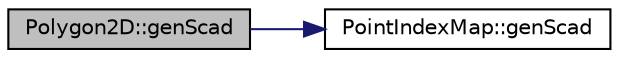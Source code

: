 digraph "Polygon2D::genScad"
{
  edge [fontname="Helvetica",fontsize="10",labelfontname="Helvetica",labelfontsize="10"];
  node [fontname="Helvetica",fontsize="10",shape=record];
  rankdir="LR";
  Node6 [label="Polygon2D::genScad",height=0.2,width=0.4,color="black", fillcolor="grey75", style="filled", fontcolor="black"];
  Node6 -> Node7 [color="midnightblue",fontsize="10",style="solid",fontname="Helvetica"];
  Node7 [label="PointIndexMap::genScad",height=0.2,width=0.4,color="black", fillcolor="white", style="filled",URL="$classPointIndexMap.html#ad4e1459193e91e4e46933ead2e178edf",tooltip="Generate SCAD output for this object. "];
}
